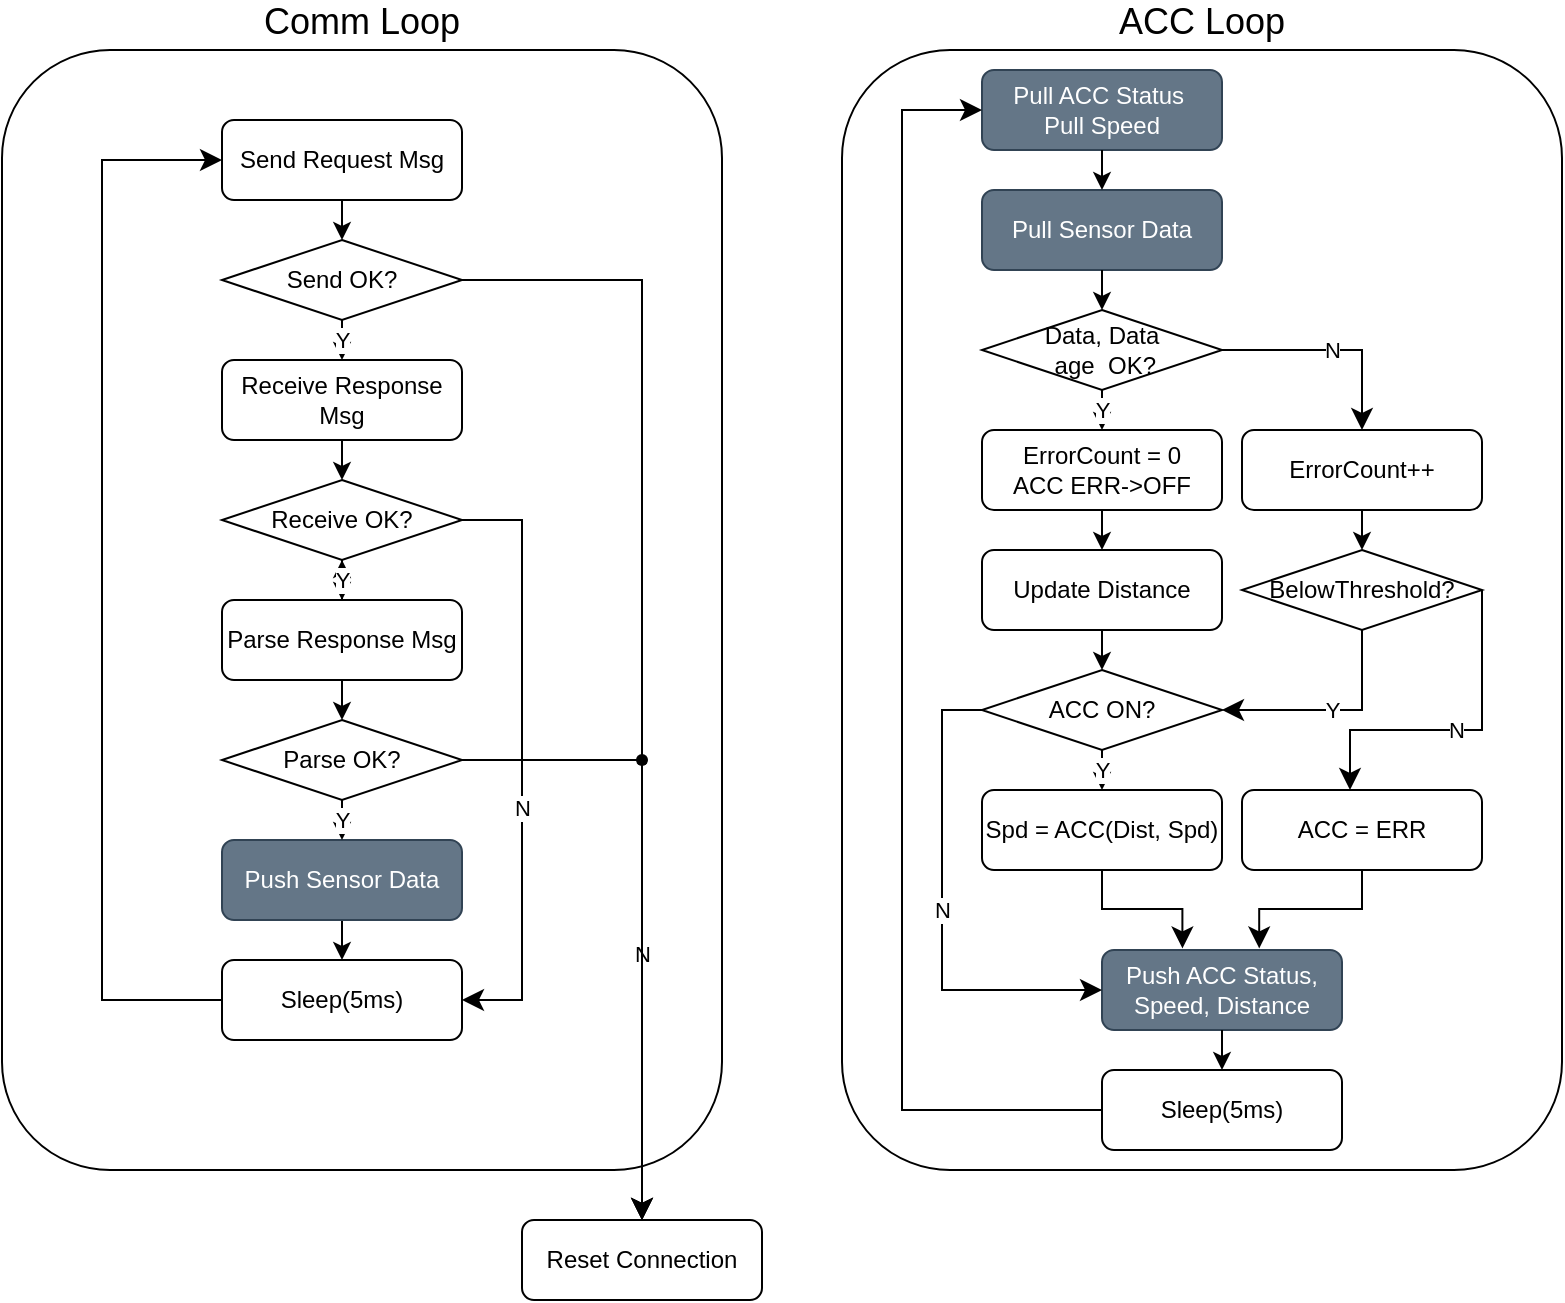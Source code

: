 <mxfile version="28.1.2">
  <diagram name="Page-1" id="aooEiAu2dfl19m0xiO69">
    <mxGraphModel dx="922" dy="817" grid="1" gridSize="10" guides="1" tooltips="1" connect="1" arrows="1" fold="1" page="1" pageScale="1" pageWidth="850" pageHeight="1100" math="0" shadow="0">
      <root>
        <mxCell id="0" />
        <mxCell id="1" parent="0" />
        <mxCell id="sJgQpIho9xvy41IPUXsB-88" value="ACC Loop" style="rounded=1;whiteSpace=wrap;html=1;fontSize=18;labelPosition=center;verticalLabelPosition=top;align=center;verticalAlign=bottom;" vertex="1" parent="1">
          <mxGeometry x="460" y="40" width="360" height="560" as="geometry" />
        </mxCell>
        <mxCell id="sJgQpIho9xvy41IPUXsB-41" value="Comm Loop" style="rounded=1;whiteSpace=wrap;html=1;fontSize=18;labelPosition=center;verticalLabelPosition=top;align=center;verticalAlign=bottom;" vertex="1" parent="1">
          <mxGeometry x="40" y="40" width="360" height="560" as="geometry" />
        </mxCell>
        <mxCell id="sJgQpIho9xvy41IPUXsB-36" value="" style="endArrow=classic;html=1;rounded=0;exitX=0.5;exitY=1;exitDx=0;exitDy=0;entryX=0.5;entryY=0;entryDx=0;entryDy=0;" edge="1" parent="1" source="sJgQpIho9xvy41IPUXsB-37" target="sJgQpIho9xvy41IPUXsB-51">
          <mxGeometry width="50" height="50" relative="1" as="geometry">
            <mxPoint x="460" y="535" as="sourcePoint" />
            <mxPoint x="260" y="745" as="targetPoint" />
          </mxGeometry>
        </mxCell>
        <mxCell id="sJgQpIho9xvy41IPUXsB-35" value="Parse OK?" style="rhombus;whiteSpace=wrap;html=1;" vertex="1" parent="1">
          <mxGeometry x="150" y="375" width="120" height="40" as="geometry" />
        </mxCell>
        <mxCell id="sJgQpIho9xvy41IPUXsB-25" value="Reset Connection" style="rounded=1;whiteSpace=wrap;html=1;" vertex="1" parent="1">
          <mxGeometry x="300" y="625" width="120" height="40" as="geometry" />
        </mxCell>
        <mxCell id="sJgQpIho9xvy41IPUXsB-26" value="N" style="edgeStyle=elbowEdgeStyle;elbow=vertical;endArrow=classic;html=1;curved=0;rounded=0;endSize=8;startSize=8;exitX=1;exitY=0.5;exitDx=0;exitDy=0;entryX=0.5;entryY=0;entryDx=0;entryDy=0;" edge="1" parent="1" source="sJgQpIho9xvy41IPUXsB-35" target="sJgQpIho9xvy41IPUXsB-25">
          <mxGeometry x="0.294" y="-20" width="50" height="50" relative="1" as="geometry">
            <mxPoint x="340" y="835" as="sourcePoint" />
            <mxPoint x="310" y="945" as="targetPoint" />
            <Array as="points">
              <mxPoint x="320" y="395" />
            </Array>
            <mxPoint x="20" y="-20" as="offset" />
          </mxGeometry>
        </mxCell>
        <mxCell id="sJgQpIho9xvy41IPUXsB-47" value="" style="edgeStyle=elbowEdgeStyle;elbow=vertical;endArrow=classic;html=1;curved=0;rounded=0;endSize=8;startSize=8;exitDx=0;exitDy=0;entryDx=0;entryDy=0;entryX=0.5;entryY=0;" edge="1" parent="1" source="sJgQpIho9xvy41IPUXsB-45" target="sJgQpIho9xvy41IPUXsB-25">
          <mxGeometry x="0.294" y="-20" width="50" height="50" relative="1" as="geometry">
            <mxPoint x="270" y="155" as="sourcePoint" />
            <mxPoint x="360" y="625" as="targetPoint" />
            <Array as="points">
              <mxPoint x="320" y="155" />
            </Array>
            <mxPoint x="20" y="-20" as="offset" />
          </mxGeometry>
        </mxCell>
        <mxCell id="sJgQpIho9xvy41IPUXsB-18" value="Send Request Msg" style="rounded=1;whiteSpace=wrap;html=1;" vertex="1" parent="1">
          <mxGeometry x="150" y="75" width="120" height="40" as="geometry" />
        </mxCell>
        <mxCell id="sJgQpIho9xvy41IPUXsB-19" value="Receive Response Msg" style="rounded=1;whiteSpace=wrap;html=1;" vertex="1" parent="1">
          <mxGeometry x="150" y="195" width="120" height="40" as="geometry" />
        </mxCell>
        <mxCell id="sJgQpIho9xvy41IPUXsB-20" value="" style="endArrow=classic;html=1;rounded=0;exitX=0.5;exitY=1;exitDx=0;exitDy=0;entryX=0.5;entryY=0;entryDx=0;entryDy=0;" edge="1" parent="1" source="sJgQpIho9xvy41IPUXsB-18" target="sJgQpIho9xvy41IPUXsB-22">
          <mxGeometry width="50" height="50" relative="1" as="geometry">
            <mxPoint x="250" y="45" as="sourcePoint" />
            <mxPoint x="480" y="245" as="targetPoint" />
          </mxGeometry>
        </mxCell>
        <mxCell id="sJgQpIho9xvy41IPUXsB-21" value="" style="endArrow=classic;html=1;rounded=0;exitX=0.5;exitY=1;exitDx=0;exitDy=0;" edge="1" parent="1" source="sJgQpIho9xvy41IPUXsB-19" target="sJgQpIho9xvy41IPUXsB-32">
          <mxGeometry width="50" height="50" relative="1" as="geometry">
            <mxPoint x="410" y="125" as="sourcePoint" />
            <mxPoint x="210" y="314" as="targetPoint" />
          </mxGeometry>
        </mxCell>
        <mxCell id="sJgQpIho9xvy41IPUXsB-22" value="Send&amp;nbsp;&lt;span style=&quot;background-color: transparent; color: light-dark(rgb(0, 0, 0), rgb(255, 255, 255));&quot;&gt;OK?&lt;/span&gt;" style="rhombus;whiteSpace=wrap;html=1;" vertex="1" parent="1">
          <mxGeometry x="150" y="135" width="120" height="40" as="geometry" />
        </mxCell>
        <mxCell id="sJgQpIho9xvy41IPUXsB-50" value="" style="edgeStyle=orthogonalEdgeStyle;rounded=0;orthogonalLoop=1;jettySize=auto;html=1;" edge="1" parent="1" source="sJgQpIho9xvy41IPUXsB-23" target="sJgQpIho9xvy41IPUXsB-32">
          <mxGeometry relative="1" as="geometry" />
        </mxCell>
        <mxCell id="sJgQpIho9xvy41IPUXsB-23" value="Parse Response Msg" style="rounded=1;whiteSpace=wrap;html=1;" vertex="1" parent="1">
          <mxGeometry x="150" y="315" width="120" height="40" as="geometry" />
        </mxCell>
        <mxCell id="sJgQpIho9xvy41IPUXsB-24" value="Y" style="endArrow=classic;html=1;rounded=0;entryX=0.5;entryY=0;entryDx=0;entryDy=0;exitX=0.5;exitY=1;exitDx=0;exitDy=0;" edge="1" parent="1" source="sJgQpIho9xvy41IPUXsB-22" target="sJgQpIho9xvy41IPUXsB-19">
          <mxGeometry width="50" height="50" relative="1" as="geometry">
            <mxPoint x="400" y="355" as="sourcePoint" />
            <mxPoint x="400" y="395" as="targetPoint" />
          </mxGeometry>
        </mxCell>
        <mxCell id="sJgQpIho9xvy41IPUXsB-28" value="" style="endArrow=classic;html=1;rounded=0;exitX=0.5;exitY=1;exitDx=0;exitDy=0;" edge="1" parent="1" source="sJgQpIho9xvy41IPUXsB-23" target="sJgQpIho9xvy41IPUXsB-35">
          <mxGeometry width="50" height="50" relative="1" as="geometry">
            <mxPoint x="660" y="435" as="sourcePoint" />
            <mxPoint x="660" y="475" as="targetPoint" />
          </mxGeometry>
        </mxCell>
        <mxCell id="sJgQpIho9xvy41IPUXsB-32" value="Receive OK?" style="rhombus;whiteSpace=wrap;html=1;" vertex="1" parent="1">
          <mxGeometry x="150" y="255" width="120" height="40" as="geometry" />
        </mxCell>
        <mxCell id="sJgQpIho9xvy41IPUXsB-34" value="Y" style="endArrow=classic;html=1;rounded=0;exitX=0.5;exitY=1;exitDx=0;exitDy=0;entryX=0.5;entryY=0;entryDx=0;entryDy=0;" edge="1" parent="1" source="sJgQpIho9xvy41IPUXsB-32" target="sJgQpIho9xvy41IPUXsB-23">
          <mxGeometry width="50" height="50" relative="1" as="geometry">
            <mxPoint x="480" y="375" as="sourcePoint" />
            <mxPoint x="480" y="415" as="targetPoint" />
          </mxGeometry>
        </mxCell>
        <mxCell id="sJgQpIho9xvy41IPUXsB-37" value="Push Sensor Data" style="rounded=1;whiteSpace=wrap;html=1;fillColor=#647687;fontColor=#ffffff;strokeColor=#314354;" vertex="1" parent="1">
          <mxGeometry x="150" y="435" width="120" height="40" as="geometry" />
        </mxCell>
        <mxCell id="sJgQpIho9xvy41IPUXsB-38" value="" style="edgeStyle=elbowEdgeStyle;elbow=vertical;endArrow=classic;html=1;curved=0;rounded=0;endSize=8;startSize=8;entryX=0;entryY=0.5;entryDx=0;entryDy=0;exitX=0;exitY=0.5;exitDx=0;exitDy=0;" edge="1" parent="1" source="sJgQpIho9xvy41IPUXsB-51" target="sJgQpIho9xvy41IPUXsB-18">
          <mxGeometry width="50" height="50" relative="1" as="geometry">
            <mxPoint x="400" y="355" as="sourcePoint" />
            <mxPoint x="-10" y="355" as="targetPoint" />
            <Array as="points">
              <mxPoint x="90" y="295" />
            </Array>
          </mxGeometry>
        </mxCell>
        <mxCell id="sJgQpIho9xvy41IPUXsB-39" value="Y" style="endArrow=classic;html=1;rounded=0;entryX=0.5;entryY=0;entryDx=0;entryDy=0;exitX=0.5;exitY=1;exitDx=0;exitDy=0;" edge="1" parent="1" source="sJgQpIho9xvy41IPUXsB-35" target="sJgQpIho9xvy41IPUXsB-37">
          <mxGeometry width="50" height="50" relative="1" as="geometry">
            <mxPoint x="410" y="455" as="sourcePoint" />
            <mxPoint x="410" y="475" as="targetPoint" />
          </mxGeometry>
        </mxCell>
        <mxCell id="sJgQpIho9xvy41IPUXsB-43" value="N" style="edgeStyle=elbowEdgeStyle;elbow=vertical;endArrow=classic;html=1;curved=0;rounded=0;endSize=8;startSize=8;exitX=1;exitY=0.5;exitDx=0;exitDy=0;entryX=1;entryY=0.5;entryDx=0;entryDy=0;" edge="1" parent="1" source="sJgQpIho9xvy41IPUXsB-32" target="sJgQpIho9xvy41IPUXsB-51">
          <mxGeometry x="0.294" y="-20" width="50" height="50" relative="1" as="geometry">
            <mxPoint x="290" y="555" as="sourcePoint" />
            <mxPoint x="270" y="515" as="targetPoint" />
            <Array as="points">
              <mxPoint x="300" y="395" />
            </Array>
            <mxPoint x="20" y="-20" as="offset" />
          </mxGeometry>
        </mxCell>
        <mxCell id="sJgQpIho9xvy41IPUXsB-51" value="Sleep(5ms)" style="rounded=1;whiteSpace=wrap;html=1;" vertex="1" parent="1">
          <mxGeometry x="150" y="495" width="120" height="40" as="geometry" />
        </mxCell>
        <mxCell id="sJgQpIho9xvy41IPUXsB-52" value="" style="edgeStyle=elbowEdgeStyle;elbow=vertical;endArrow=classic;html=1;curved=0;rounded=0;endSize=8;startSize=8;exitX=1;exitY=0.5;exitDx=0;exitDy=0;entryDx=0;entryDy=0;entryX=0.5;entryY=0;" edge="1" parent="1" source="sJgQpIho9xvy41IPUXsB-22" target="sJgQpIho9xvy41IPUXsB-25">
          <mxGeometry x="0.294" y="-20" width="50" height="50" relative="1" as="geometry">
            <mxPoint x="270" y="155" as="sourcePoint" />
            <mxPoint x="360" y="625" as="targetPoint" />
            <Array as="points">
              <mxPoint x="320" y="155" />
            </Array>
            <mxPoint x="20" y="-20" as="offset" />
          </mxGeometry>
        </mxCell>
        <mxCell id="sJgQpIho9xvy41IPUXsB-45" value="" style="shape=waypoint;sketch=0;fillStyle=solid;size=6;pointerEvents=1;points=[];fillColor=none;resizable=0;rotatable=0;perimeter=centerPerimeter;snapToPoint=1;" vertex="1" parent="1">
          <mxGeometry x="350" y="385" width="20" height="20" as="geometry" />
        </mxCell>
        <mxCell id="sJgQpIho9xvy41IPUXsB-87" value="" style="group" vertex="1" connectable="0" parent="1">
          <mxGeometry x="490" y="50" width="290" height="540" as="geometry" />
        </mxCell>
        <mxCell id="sJgQpIho9xvy41IPUXsB-27" value="ErrorCount++" style="rounded=1;whiteSpace=wrap;html=1;" vertex="1" parent="sJgQpIho9xvy41IPUXsB-87">
          <mxGeometry x="170" y="180" width="120" height="40" as="geometry" />
        </mxCell>
        <mxCell id="sJgQpIho9xvy41IPUXsB-53" value="Pull Sensor Data" style="rounded=1;whiteSpace=wrap;html=1;fillColor=#647687;fontColor=#ffffff;strokeColor=#314354;" vertex="1" parent="sJgQpIho9xvy41IPUXsB-87">
          <mxGeometry x="40" y="60" width="120" height="40" as="geometry" />
        </mxCell>
        <mxCell id="sJgQpIho9xvy41IPUXsB-54" value="Data, Data&lt;div&gt;&amp;nbsp;age&amp;nbsp;&lt;span style=&quot;background-color: transparent; color: light-dark(rgb(0, 0, 0), rgb(255, 255, 255));&quot;&gt;&amp;nbsp;&lt;/span&gt;&lt;span style=&quot;background-color: transparent; color: light-dark(rgb(0, 0, 0), rgb(255, 255, 255));&quot;&gt;OK?&lt;/span&gt;&lt;/div&gt;" style="rhombus;whiteSpace=wrap;html=1;" vertex="1" parent="sJgQpIho9xvy41IPUXsB-87">
          <mxGeometry x="40" y="120" width="120" height="40" as="geometry" />
        </mxCell>
        <mxCell id="sJgQpIho9xvy41IPUXsB-55" value="ACC&amp;nbsp;&lt;span style=&quot;background-color: transparent; color: light-dark(rgb(0, 0, 0), rgb(255, 255, 255));&quot;&gt;ON?&lt;/span&gt;" style="rhombus;whiteSpace=wrap;html=1;" vertex="1" parent="sJgQpIho9xvy41IPUXsB-87">
          <mxGeometry x="40" y="300" width="120" height="40" as="geometry" />
        </mxCell>
        <mxCell id="sJgQpIho9xvy41IPUXsB-57" value="ErrorCount = 0&lt;div&gt;ACC ERR-&amp;gt;OFF&lt;/div&gt;" style="rounded=1;whiteSpace=wrap;html=1;" vertex="1" parent="sJgQpIho9xvy41IPUXsB-87">
          <mxGeometry x="40" y="180" width="120" height="40" as="geometry" />
        </mxCell>
        <mxCell id="sJgQpIho9xvy41IPUXsB-58" value="Y" style="endArrow=classic;html=1;rounded=0;entryX=0.5;entryY=0;entryDx=0;entryDy=0;exitX=0.5;exitY=1;exitDx=0;exitDy=0;" edge="1" parent="sJgQpIho9xvy41IPUXsB-87" source="sJgQpIho9xvy41IPUXsB-54" target="sJgQpIho9xvy41IPUXsB-57">
          <mxGeometry width="50" height="50" relative="1" as="geometry">
            <mxPoint x="-90" y="720" as="sourcePoint" />
            <mxPoint x="100" y="180" as="targetPoint" />
          </mxGeometry>
        </mxCell>
        <mxCell id="sJgQpIho9xvy41IPUXsB-60" value="Y" style="endArrow=classic;html=1;rounded=0;exitX=0.5;exitY=1;exitDx=0;exitDy=0;entryX=0.5;entryY=0;entryDx=0;entryDy=0;" edge="1" parent="sJgQpIho9xvy41IPUXsB-87" source="sJgQpIho9xvy41IPUXsB-55" target="sJgQpIho9xvy41IPUXsB-64">
          <mxGeometry width="50" height="50" relative="1" as="geometry">
            <mxPoint x="200" y="280" as="sourcePoint" />
            <mxPoint x="100" y="359" as="targetPoint" />
          </mxGeometry>
        </mxCell>
        <mxCell id="sJgQpIho9xvy41IPUXsB-62" value="" style="endArrow=classic;html=1;rounded=0;exitX=0.5;exitY=1;exitDx=0;exitDy=0;entryX=0.5;entryY=0;entryDx=0;entryDy=0;" edge="1" parent="sJgQpIho9xvy41IPUXsB-87" source="sJgQpIho9xvy41IPUXsB-27" target="sJgQpIho9xvy41IPUXsB-65">
          <mxGeometry width="50" height="50" relative="1" as="geometry">
            <mxPoint x="250" y="100" as="sourcePoint" />
            <mxPoint x="330" y="150" as="targetPoint" />
          </mxGeometry>
        </mxCell>
        <mxCell id="sJgQpIho9xvy41IPUXsB-63" value="" style="endArrow=classic;html=1;rounded=0;exitX=0.5;exitY=1;exitDx=0;exitDy=0;" edge="1" parent="sJgQpIho9xvy41IPUXsB-87" source="sJgQpIho9xvy41IPUXsB-53" target="sJgQpIho9xvy41IPUXsB-54">
          <mxGeometry width="50" height="50" relative="1" as="geometry">
            <mxPoint x="210" y="240" as="sourcePoint" />
            <mxPoint x="210" y="260" as="targetPoint" />
          </mxGeometry>
        </mxCell>
        <mxCell id="sJgQpIho9xvy41IPUXsB-64" value="Spd = ACC(Dist, Spd)" style="rounded=1;whiteSpace=wrap;html=1;" vertex="1" parent="sJgQpIho9xvy41IPUXsB-87">
          <mxGeometry x="40" y="360" width="120" height="40" as="geometry" />
        </mxCell>
        <mxCell id="sJgQpIho9xvy41IPUXsB-65" value="BelowThreshold?" style="rhombus;whiteSpace=wrap;html=1;" vertex="1" parent="sJgQpIho9xvy41IPUXsB-87">
          <mxGeometry x="170" y="240" width="120" height="40" as="geometry" />
        </mxCell>
        <mxCell id="sJgQpIho9xvy41IPUXsB-67" value="N" style="edgeStyle=elbowEdgeStyle;elbow=vertical;endArrow=classic;html=1;curved=0;rounded=0;endSize=8;startSize=8;entryX=0.5;entryY=0;entryDx=0;entryDy=0;exitX=1;exitY=0.5;exitDx=0;exitDy=0;" edge="1" parent="sJgQpIho9xvy41IPUXsB-87" source="sJgQpIho9xvy41IPUXsB-54" target="sJgQpIho9xvy41IPUXsB-27">
          <mxGeometry width="50" height="50" relative="1" as="geometry">
            <mxPoint x="120" y="650" as="sourcePoint" />
            <mxPoint x="220" y="710" as="targetPoint" />
            <Array as="points">
              <mxPoint x="180" y="140" />
            </Array>
          </mxGeometry>
        </mxCell>
        <mxCell id="sJgQpIho9xvy41IPUXsB-70" value="Y" style="edgeStyle=elbowEdgeStyle;elbow=vertical;endArrow=classic;html=1;curved=0;rounded=0;endSize=8;startSize=8;entryX=1;entryY=0.5;entryDx=0;entryDy=0;exitX=0.5;exitY=1;exitDx=0;exitDy=0;" edge="1" parent="sJgQpIho9xvy41IPUXsB-87" source="sJgQpIho9xvy41IPUXsB-65" target="sJgQpIho9xvy41IPUXsB-55">
          <mxGeometry width="50" height="50" relative="1" as="geometry">
            <mxPoint x="310" y="440" as="sourcePoint" />
            <mxPoint x="390" y="480" as="targetPoint" />
            <Array as="points">
              <mxPoint x="200" y="320" />
            </Array>
          </mxGeometry>
        </mxCell>
        <mxCell id="sJgQpIho9xvy41IPUXsB-71" value="Pull ACC Status&amp;nbsp;&lt;div&gt;Pull Speed&lt;/div&gt;" style="rounded=1;whiteSpace=wrap;html=1;fillColor=#647687;fontColor=#ffffff;strokeColor=#314354;" vertex="1" parent="sJgQpIho9xvy41IPUXsB-87">
          <mxGeometry x="40" width="120" height="40" as="geometry" />
        </mxCell>
        <mxCell id="sJgQpIho9xvy41IPUXsB-73" value="&lt;div&gt;Update Distance&lt;/div&gt;" style="rounded=1;whiteSpace=wrap;html=1;" vertex="1" parent="sJgQpIho9xvy41IPUXsB-87">
          <mxGeometry x="40" y="240" width="120" height="40" as="geometry" />
        </mxCell>
        <mxCell id="sJgQpIho9xvy41IPUXsB-74" value="" style="endArrow=classic;html=1;rounded=0;exitX=0.5;exitY=1;exitDx=0;exitDy=0;entryX=0.5;entryY=0;entryDx=0;entryDy=0;" edge="1" parent="sJgQpIho9xvy41IPUXsB-87" source="sJgQpIho9xvy41IPUXsB-57" target="sJgQpIho9xvy41IPUXsB-73">
          <mxGeometry width="50" height="50" relative="1" as="geometry">
            <mxPoint x="190" y="440" as="sourcePoint" />
            <mxPoint x="190" y="460" as="targetPoint" />
          </mxGeometry>
        </mxCell>
        <mxCell id="sJgQpIho9xvy41IPUXsB-75" value="" style="endArrow=classic;html=1;rounded=0;exitX=0.5;exitY=1;exitDx=0;exitDy=0;entryX=0.5;entryY=0;entryDx=0;entryDy=0;" edge="1" parent="sJgQpIho9xvy41IPUXsB-87" source="sJgQpIho9xvy41IPUXsB-73" target="sJgQpIho9xvy41IPUXsB-55">
          <mxGeometry width="50" height="50" relative="1" as="geometry">
            <mxPoint x="190" y="260" as="sourcePoint" />
            <mxPoint x="190" y="280" as="targetPoint" />
          </mxGeometry>
        </mxCell>
        <mxCell id="sJgQpIho9xvy41IPUXsB-77" value="ACC = ERR" style="rounded=1;whiteSpace=wrap;html=1;" vertex="1" parent="sJgQpIho9xvy41IPUXsB-87">
          <mxGeometry x="170" y="360" width="120" height="40" as="geometry" />
        </mxCell>
        <mxCell id="sJgQpIho9xvy41IPUXsB-78" value="N" style="edgeStyle=elbowEdgeStyle;elbow=vertical;endArrow=classic;html=1;curved=0;rounded=0;endSize=8;startSize=8;entryX=0.45;entryY=0;entryDx=0;entryDy=0;exitX=1;exitY=0.5;exitDx=0;exitDy=0;entryPerimeter=0;" edge="1" parent="sJgQpIho9xvy41IPUXsB-87" source="sJgQpIho9xvy41IPUXsB-65" target="sJgQpIho9xvy41IPUXsB-77">
          <mxGeometry width="50" height="50" relative="1" as="geometry">
            <mxPoint x="400" y="340" as="sourcePoint" />
            <mxPoint x="330" y="380" as="targetPoint" />
            <Array as="points">
              <mxPoint x="260" y="330" />
            </Array>
          </mxGeometry>
        </mxCell>
        <mxCell id="sJgQpIho9xvy41IPUXsB-79" value="Push ACC Status, Speed, Distance" style="rounded=1;whiteSpace=wrap;html=1;fillColor=#647687;fontColor=#ffffff;strokeColor=#314354;" vertex="1" parent="sJgQpIho9xvy41IPUXsB-87">
          <mxGeometry x="100" y="440" width="120" height="40" as="geometry" />
        </mxCell>
        <mxCell id="sJgQpIho9xvy41IPUXsB-80" value="Sleep(5ms)" style="rounded=1;whiteSpace=wrap;html=1;" vertex="1" parent="sJgQpIho9xvy41IPUXsB-87">
          <mxGeometry x="100" y="500" width="120" height="40" as="geometry" />
        </mxCell>
        <mxCell id="sJgQpIho9xvy41IPUXsB-81" value="" style="edgeStyle=elbowEdgeStyle;elbow=vertical;endArrow=classic;html=1;curved=0;rounded=0;endSize=8;startSize=8;entryX=0.335;entryY=-0.02;entryDx=0;entryDy=0;exitX=0.5;exitY=1;exitDx=0;exitDy=0;entryPerimeter=0;" edge="1" parent="sJgQpIho9xvy41IPUXsB-87" source="sJgQpIho9xvy41IPUXsB-64" target="sJgQpIho9xvy41IPUXsB-79">
          <mxGeometry width="50" height="50" relative="1" as="geometry">
            <mxPoint x="330" y="220" as="sourcePoint" />
            <mxPoint x="400" y="260" as="targetPoint" />
            <Array as="points" />
          </mxGeometry>
        </mxCell>
        <mxCell id="sJgQpIho9xvy41IPUXsB-82" value="" style="edgeStyle=elbowEdgeStyle;elbow=vertical;endArrow=classic;html=1;curved=0;rounded=0;endSize=8;startSize=8;entryX=0.655;entryY=-0.02;entryDx=0;entryDy=0;exitX=0.5;exitY=1;exitDx=0;exitDy=0;entryPerimeter=0;" edge="1" parent="sJgQpIho9xvy41IPUXsB-87" source="sJgQpIho9xvy41IPUXsB-77" target="sJgQpIho9xvy41IPUXsB-79">
          <mxGeometry width="50" height="50" relative="1" as="geometry">
            <mxPoint x="340" y="460" as="sourcePoint" />
            <mxPoint x="376" y="497" as="targetPoint" />
            <Array as="points" />
          </mxGeometry>
        </mxCell>
        <mxCell id="sJgQpIho9xvy41IPUXsB-83" value="" style="endArrow=classic;html=1;rounded=0;exitX=0.5;exitY=1;exitDx=0;exitDy=0;" edge="1" parent="sJgQpIho9xvy41IPUXsB-87" source="sJgQpIho9xvy41IPUXsB-71" target="sJgQpIho9xvy41IPUXsB-53">
          <mxGeometry width="50" height="50" relative="1" as="geometry">
            <mxPoint x="320" y="150" as="sourcePoint" />
            <mxPoint x="320" y="170" as="targetPoint" />
          </mxGeometry>
        </mxCell>
        <mxCell id="sJgQpIho9xvy41IPUXsB-84" value="N" style="edgeStyle=elbowEdgeStyle;elbow=vertical;endArrow=classic;html=1;curved=0;rounded=0;endSize=8;startSize=8;entryX=0;entryY=0.5;entryDx=0;entryDy=0;exitX=0;exitY=0.5;exitDx=0;exitDy=0;" edge="1" parent="sJgQpIho9xvy41IPUXsB-87" source="sJgQpIho9xvy41IPUXsB-55" target="sJgQpIho9xvy41IPUXsB-79">
          <mxGeometry width="50" height="50" relative="1" as="geometry">
            <mxPoint x="386" y="330" as="sourcePoint" />
            <mxPoint x="320" y="430" as="targetPoint" />
            <Array as="points">
              <mxPoint x="20" y="390" />
            </Array>
          </mxGeometry>
        </mxCell>
        <mxCell id="sJgQpIho9xvy41IPUXsB-85" value="" style="endArrow=classic;html=1;rounded=0;exitX=0.5;exitY=1;exitDx=0;exitDy=0;entryX=0.5;entryY=0;entryDx=0;entryDy=0;" edge="1" parent="sJgQpIho9xvy41IPUXsB-87" source="sJgQpIho9xvy41IPUXsB-79" target="sJgQpIho9xvy41IPUXsB-80">
          <mxGeometry width="50" height="50" relative="1" as="geometry">
            <mxPoint x="200" y="130" as="sourcePoint" />
            <mxPoint x="200" y="150" as="targetPoint" />
          </mxGeometry>
        </mxCell>
        <mxCell id="sJgQpIho9xvy41IPUXsB-86" value="" style="edgeStyle=elbowEdgeStyle;elbow=vertical;endArrow=classic;html=1;curved=0;rounded=0;endSize=8;startSize=8;entryX=0;entryY=0.5;entryDx=0;entryDy=0;exitX=0;exitY=0.5;exitDx=0;exitDy=0;" edge="1" parent="sJgQpIho9xvy41IPUXsB-87" source="sJgQpIho9xvy41IPUXsB-80" target="sJgQpIho9xvy41IPUXsB-71">
          <mxGeometry width="50" height="50" relative="1" as="geometry">
            <mxPoint x="341" y="470" as="sourcePoint" />
            <mxPoint x="290" y="509" as="targetPoint" />
            <Array as="points">
              <mxPoint y="280" />
            </Array>
          </mxGeometry>
        </mxCell>
      </root>
    </mxGraphModel>
  </diagram>
</mxfile>

